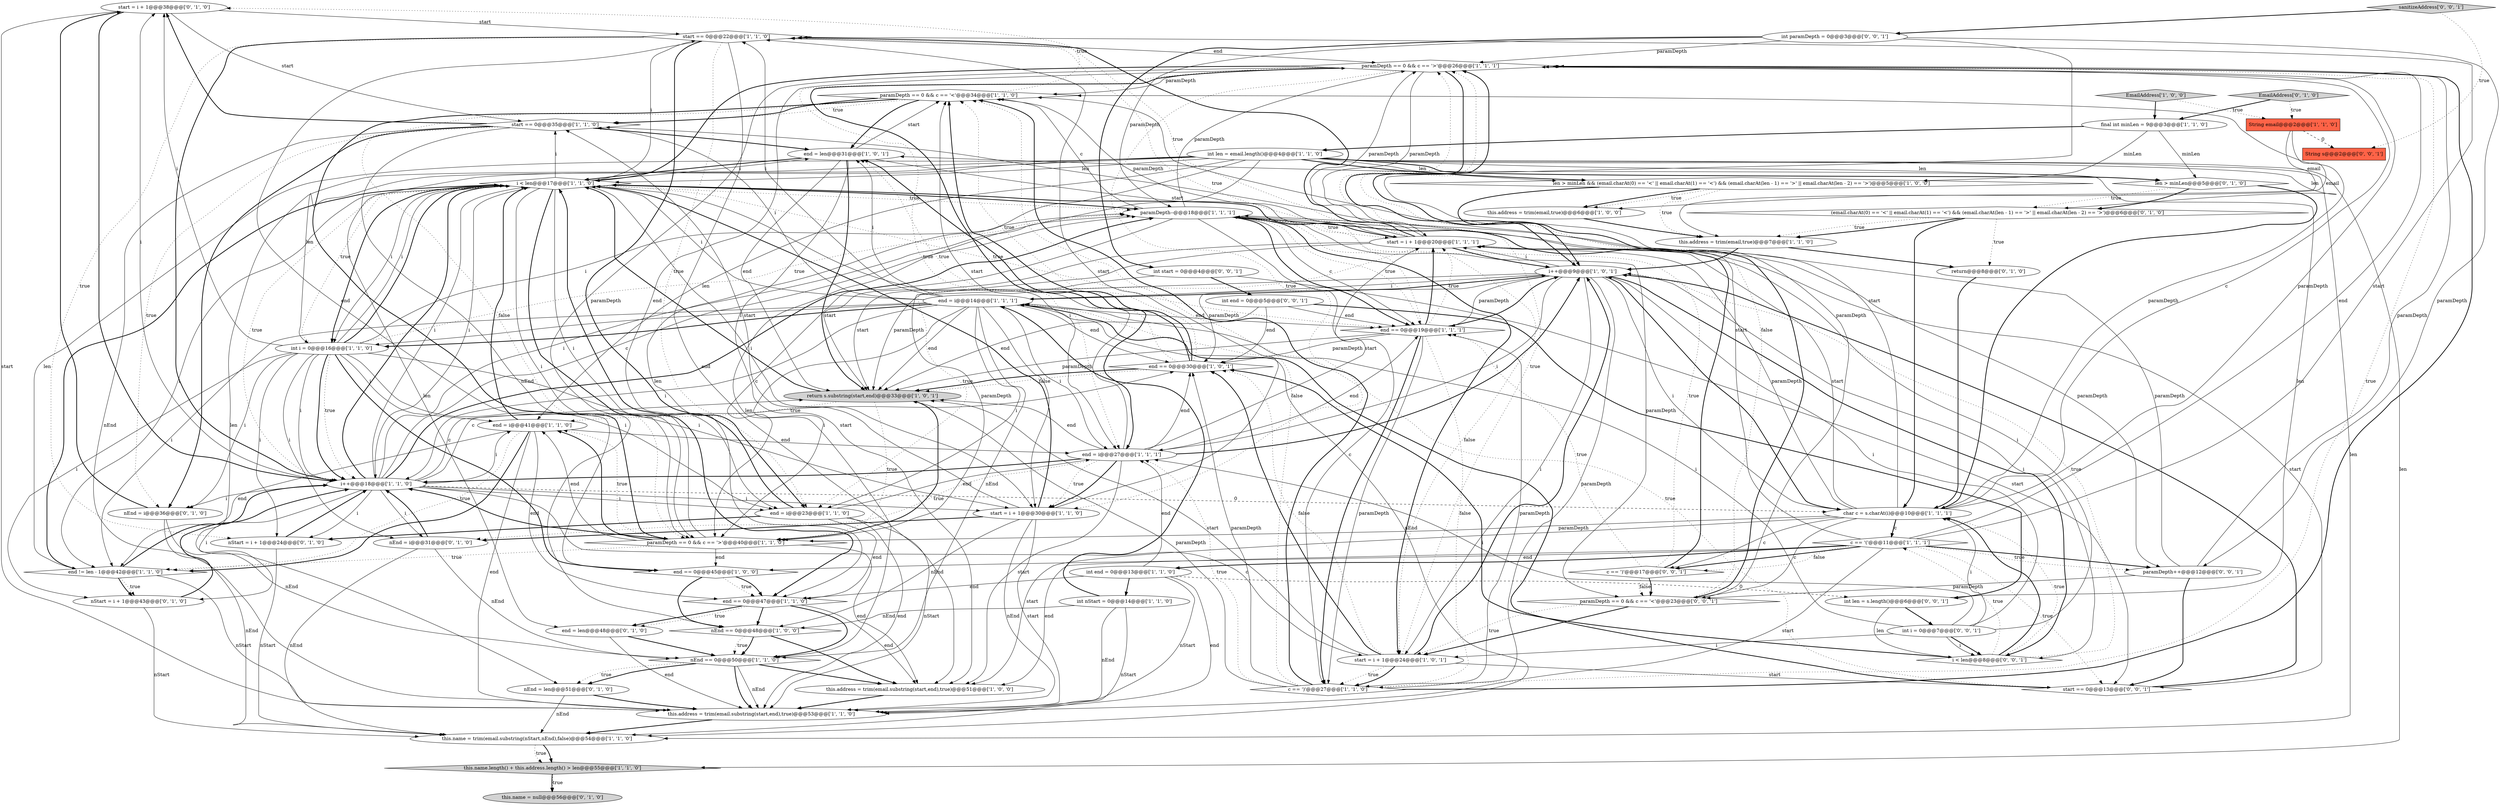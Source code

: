 digraph {
45 [style = filled, label = "start = i + 1@@@38@@@['0', '1', '0']", fillcolor = white, shape = ellipse image = "AAA0AAABBB2BBB"];
34 [style = filled, label = "end = i@@@14@@@['1', '1', '1']", fillcolor = white, shape = ellipse image = "AAA0AAABBB1BBB"];
12 [style = filled, label = "char c = s.charAt(i)@@@10@@@['1', '1', '1']", fillcolor = white, shape = ellipse image = "AAA0AAABBB1BBB"];
10 [style = filled, label = "this.address = trim(email,true)@@@7@@@['1', '1', '0']", fillcolor = white, shape = ellipse image = "AAA0AAABBB1BBB"];
26 [style = filled, label = "paramDepth == 0 && c == '>'@@@26@@@['1', '1', '1']", fillcolor = white, shape = diamond image = "AAA0AAABBB1BBB"];
43 [style = filled, label = "nEnd = len@@@51@@@['0', '1', '0']", fillcolor = white, shape = ellipse image = "AAA0AAABBB2BBB"];
36 [style = filled, label = "paramDepth == 0 && c == '<'@@@34@@@['1', '1', '0']", fillcolor = white, shape = diamond image = "AAA0AAABBB1BBB"];
13 [style = filled, label = "paramDepth--@@@18@@@['1', '1', '1']", fillcolor = white, shape = ellipse image = "AAA0AAABBB1BBB"];
57 [style = filled, label = "sanitizeAddress['0', '0', '1']", fillcolor = lightgray, shape = diamond image = "AAA0AAABBB3BBB"];
14 [style = filled, label = "end == 0@@@19@@@['1', '1', '1']", fillcolor = white, shape = diamond image = "AAA0AAABBB1BBB"];
23 [style = filled, label = "end == 0@@@47@@@['1', '1', '0']", fillcolor = white, shape = diamond image = "AAA0AAABBB1BBB"];
32 [style = filled, label = "start = i + 1@@@30@@@['1', '1', '0']", fillcolor = white, shape = ellipse image = "AAA0AAABBB1BBB"];
35 [style = filled, label = "c == '('@@@11@@@['1', '1', '1']", fillcolor = white, shape = diamond image = "AAA0AAABBB1BBB"];
61 [style = filled, label = "int paramDepth = 0@@@3@@@['0', '0', '1']", fillcolor = white, shape = ellipse image = "AAA0AAABBB3BBB"];
24 [style = filled, label = "end == 0@@@30@@@['1', '0', '1']", fillcolor = white, shape = diamond image = "AAA0AAABBB1BBB"];
64 [style = filled, label = "paramDepth == 0 && c == '<'@@@23@@@['0', '0', '1']", fillcolor = white, shape = diamond image = "AAA0AAABBB3BBB"];
37 [style = filled, label = "start == 0@@@22@@@['1', '1', '0']", fillcolor = white, shape = diamond image = "AAA0AAABBB1BBB"];
21 [style = filled, label = "this.address = trim(email.substring(start,end),true)@@@53@@@['1', '1', '0']", fillcolor = white, shape = ellipse image = "AAA0AAABBB1BBB"];
0 [style = filled, label = "end = i@@@27@@@['1', '1', '1']", fillcolor = white, shape = ellipse image = "AAA0AAABBB1BBB"];
42 [style = filled, label = "len > minLen@@@5@@@['0', '1', '0']", fillcolor = white, shape = diamond image = "AAA0AAABBB2BBB"];
9 [style = filled, label = "this.address = trim(email,true)@@@6@@@['1', '0', '0']", fillcolor = white, shape = ellipse image = "AAA0AAABBB1BBB"];
50 [style = filled, label = "nEnd = i@@@31@@@['0', '1', '0']", fillcolor = white, shape = ellipse image = "AAA0AAABBB2BBB"];
31 [style = filled, label = "final int minLen = 9@@@3@@@['1', '1', '0']", fillcolor = white, shape = ellipse image = "AAA0AAABBB1BBB"];
11 [style = filled, label = "end = i@@@41@@@['1', '1', '0']", fillcolor = white, shape = ellipse image = "AAA0AAABBB1BBB"];
52 [style = filled, label = "(email.charAt(0) == '<' || email.charAt(1) == '<') && (email.charAt(len - 1) == '>' || email.charAt(len - 2) == '>')@@@6@@@['0', '1', '0']", fillcolor = white, shape = diamond image = "AAA1AAABBB2BBB"];
5 [style = filled, label = "end == 0@@@45@@@['1', '0', '0']", fillcolor = white, shape = diamond image = "AAA0AAABBB1BBB"];
41 [style = filled, label = "this.address = trim(email.substring(start,end),true)@@@51@@@['1', '0', '0']", fillcolor = white, shape = ellipse image = "AAA0AAABBB1BBB"];
18 [style = filled, label = "i++@@@18@@@['1', '1', '0']", fillcolor = white, shape = ellipse image = "AAA0AAABBB1BBB"];
46 [style = filled, label = "nStart = i + 1@@@43@@@['0', '1', '0']", fillcolor = white, shape = ellipse image = "AAA0AAABBB2BBB"];
49 [style = filled, label = "EmailAddress['0', '1', '0']", fillcolor = lightgray, shape = diamond image = "AAA0AAABBB2BBB"];
27 [style = filled, label = "end = i@@@23@@@['1', '1', '0']", fillcolor = white, shape = ellipse image = "AAA0AAABBB1BBB"];
17 [style = filled, label = "paramDepth == 0 && c == '>'@@@40@@@['1', '1', '0']", fillcolor = white, shape = diamond image = "AAA0AAABBB1BBB"];
19 [style = filled, label = "start = i + 1@@@24@@@['1', '0', '1']", fillcolor = white, shape = ellipse image = "AAA0AAABBB1BBB"];
33 [style = filled, label = "int len = email.length()@@@4@@@['1', '1', '0']", fillcolor = white, shape = ellipse image = "AAA0AAABBB1BBB"];
56 [style = filled, label = "i < len@@@8@@@['0', '0', '1']", fillcolor = white, shape = diamond image = "AAA0AAABBB3BBB"];
2 [style = filled, label = "return s.substring(start,end)@@@33@@@['1', '0', '1']", fillcolor = lightgray, shape = ellipse image = "AAA0AAABBB1BBB"];
20 [style = filled, label = "end = len@@@31@@@['1', '0', '1']", fillcolor = white, shape = ellipse image = "AAA0AAABBB1BBB"];
39 [style = filled, label = "len > minLen && (email.charAt(0) == '<' || email.charAt(1) == '<') && (email.charAt(len - 1) == '>' || email.charAt(len - 2) == '>')@@@5@@@['1', '0', '0']", fillcolor = white, shape = diamond image = "AAA0AAABBB1BBB"];
7 [style = filled, label = "EmailAddress['1', '0', '0']", fillcolor = lightgray, shape = diamond image = "AAA0AAABBB1BBB"];
8 [style = filled, label = "int i = 0@@@16@@@['1', '1', '0']", fillcolor = white, shape = ellipse image = "AAA0AAABBB1BBB"];
59 [style = filled, label = "String s@@@2@@@['0', '0', '1']", fillcolor = tomato, shape = box image = "AAA0AAABBB3BBB"];
22 [style = filled, label = "this.name.length() + this.address.length() > len@@@55@@@['1', '1', '0']", fillcolor = lightgray, shape = diamond image = "AAA0AAABBB1BBB"];
40 [style = filled, label = "end != len - 1@@@42@@@['1', '1', '0']", fillcolor = white, shape = diamond image = "AAA0AAABBB1BBB"];
3 [style = filled, label = "String email@@@2@@@['1', '1', '0']", fillcolor = tomato, shape = box image = "AAA0AAABBB1BBB"];
54 [style = filled, label = "int i = 0@@@7@@@['0', '0', '1']", fillcolor = white, shape = ellipse image = "AAA0AAABBB3BBB"];
58 [style = filled, label = "c == ')'@@@17@@@['0', '0', '1']", fillcolor = white, shape = diamond image = "AAA0AAABBB3BBB"];
44 [style = filled, label = "return@@@8@@@['0', '1', '0']", fillcolor = white, shape = ellipse image = "AAA0AAABBB2BBB"];
38 [style = filled, label = "int end = 0@@@13@@@['1', '1', '0']", fillcolor = white, shape = ellipse image = "AAA0AAABBB1BBB"];
48 [style = filled, label = "nStart = i + 1@@@24@@@['0', '1', '0']", fillcolor = white, shape = ellipse image = "AAA0AAABBB2BBB"];
51 [style = filled, label = "nEnd = i@@@36@@@['0', '1', '0']", fillcolor = white, shape = ellipse image = "AAA0AAABBB2BBB"];
16 [style = filled, label = "c == ')'@@@27@@@['1', '1', '0']", fillcolor = white, shape = diamond image = "AAA0AAABBB1BBB"];
53 [style = filled, label = "this.name = null@@@56@@@['0', '1', '0']", fillcolor = lightgray, shape = ellipse image = "AAA0AAABBB2BBB"];
62 [style = filled, label = "paramDepth++@@@12@@@['0', '0', '1']", fillcolor = white, shape = ellipse image = "AAA0AAABBB3BBB"];
60 [style = filled, label = "int end = 0@@@5@@@['0', '0', '1']", fillcolor = white, shape = ellipse image = "AAA0AAABBB3BBB"];
15 [style = filled, label = "this.name = trim(email.substring(nStart,nEnd),false)@@@54@@@['1', '1', '0']", fillcolor = white, shape = ellipse image = "AAA0AAABBB1BBB"];
65 [style = filled, label = "int len = s.length()@@@6@@@['0', '0', '1']", fillcolor = white, shape = ellipse image = "AAA0AAABBB3BBB"];
1 [style = filled, label = "start = i + 1@@@20@@@['1', '1', '1']", fillcolor = white, shape = ellipse image = "AAA0AAABBB1BBB"];
55 [style = filled, label = "start == 0@@@13@@@['0', '0', '1']", fillcolor = white, shape = diamond image = "AAA0AAABBB3BBB"];
25 [style = filled, label = "int nStart = 0@@@14@@@['1', '1', '0']", fillcolor = white, shape = ellipse image = "AAA0AAABBB1BBB"];
29 [style = filled, label = "nEnd == 0@@@50@@@['1', '1', '0']", fillcolor = white, shape = diamond image = "AAA0AAABBB1BBB"];
30 [style = filled, label = "i < len@@@17@@@['1', '1', '0']", fillcolor = white, shape = diamond image = "AAA0AAABBB1BBB"];
6 [style = filled, label = "nEnd == 0@@@48@@@['1', '0', '0']", fillcolor = white, shape = diamond image = "AAA0AAABBB1BBB"];
63 [style = filled, label = "int start = 0@@@4@@@['0', '0', '1']", fillcolor = white, shape = ellipse image = "AAA0AAABBB3BBB"];
4 [style = filled, label = "start == 0@@@35@@@['1', '1', '0']", fillcolor = white, shape = diamond image = "AAA0AAABBB1BBB"];
28 [style = filled, label = "i++@@@9@@@['1', '0', '1']", fillcolor = white, shape = ellipse image = "AAA0AAABBB1BBB"];
47 [style = filled, label = "end = len@@@48@@@['0', '1', '0']", fillcolor = white, shape = ellipse image = "AAA0AAABBB2BBB"];
1->26 [style = solid, label="paramDepth"];
4->6 [style = solid, label="nEnd"];
8->11 [style = solid, label="i"];
12->64 [style = solid, label="c"];
8->30 [style = solid, label="i"];
30->13 [style = dotted, label="true"];
19->28 [style = bold, label=""];
31->42 [style = solid, label="minLen"];
36->20 [style = bold, label=""];
35->5 [style = solid, label="end"];
28->0 [style = solid, label="i"];
30->13 [style = bold, label=""];
10->28 [style = bold, label=""];
65->54 [style = bold, label=""];
20->1 [style = solid, label="start"];
28->24 [style = solid, label="paramDepth"];
63->55 [style = solid, label="start"];
16->14 [style = solid, label="paramDepth"];
20->36 [style = solid, label="start"];
23->47 [style = bold, label=""];
31->33 [style = bold, label=""];
27->21 [style = solid, label="nStart"];
46->15 [style = solid, label="nStart"];
23->29 [style = bold, label=""];
29->21 [style = bold, label=""];
38->25 [style = bold, label=""];
61->26 [style = solid, label="paramDepth"];
49->3 [style = dotted, label="true"];
30->40 [style = solid, label="i"];
1->17 [style = solid, label="paramDepth"];
18->51 [style = solid, label="i"];
26->0 [style = dotted, label="true"];
25->34 [style = bold, label=""];
50->15 [style = solid, label="nEnd"];
30->18 [style = dotted, label="true"];
56->28 [style = dotted, label="true"];
42->52 [style = bold, label=""];
27->23 [style = solid, label="end"];
33->52 [style = solid, label="len"];
1->36 [style = solid, label="paramDepth"];
56->35 [style = dotted, label="true"];
16->26 [style = dotted, label="true"];
28->19 [style = solid, label="i"];
18->12 [style = dashed, label="0"];
60->14 [style = solid, label="end"];
64->19 [style = dotted, label="true"];
19->24 [style = dotted, label="false"];
11->40 [style = solid, label="end"];
38->65 [style = dashed, label="0"];
61->64 [style = solid, label="paramDepth"];
18->45 [style = solid, label="i"];
50->29 [style = solid, label="nEnd"];
25->6 [style = solid, label="nEnd"];
34->32 [style = solid, label="i"];
37->41 [style = solid, label="end"];
35->4 [style = solid, label="start"];
10->44 [style = bold, label=""];
33->29 [style = solid, label="len"];
12->35 [style = solid, label="c"];
28->56 [style = solid, label="i"];
0->32 [style = dotted, label="true"];
12->41 [style = solid, label="start"];
33->22 [style = solid, label="len"];
36->45 [style = dotted, label="true"];
7->3 [style = dotted, label="true"];
47->21 [style = solid, label="end"];
28->12 [style = solid, label="i"];
2->11 [style = dotted, label="true"];
2->17 [style = dotted, label="true"];
8->48 [style = solid, label="i"];
30->17 [style = solid, label="i"];
60->65 [style = bold, label=""];
56->12 [style = bold, label=""];
55->34 [style = dotted, label="true"];
17->41 [style = solid, label="end"];
37->27 [style = bold, label=""];
18->32 [style = solid, label="i"];
65->20 [style = solid, label="len"];
29->43 [style = dotted, label="true"];
61->13 [style = solid, label="paramDepth"];
18->13 [style = solid, label="i"];
54->19 [style = solid, label="i"];
30->18 [style = solid, label="i"];
12->1 [style = solid, label="start"];
32->30 [style = bold, label=""];
18->48 [style = solid, label="i"];
34->27 [style = solid, label="i"];
26->17 [style = solid, label="paramDepth"];
8->18 [style = solid, label="i"];
26->30 [style = bold, label=""];
34->37 [style = solid, label="i"];
63->60 [style = bold, label=""];
26->0 [style = bold, label=""];
23->47 [style = dotted, label="true"];
37->5 [style = solid, label="end"];
54->34 [style = solid, label="i"];
1->27 [style = dotted, label="true"];
60->24 [style = solid, label="end"];
0->36 [style = solid, label="start"];
36->4 [style = dotted, label="true"];
45->21 [style = solid, label="start"];
30->14 [style = dotted, label="true"];
8->50 [style = solid, label="i"];
52->44 [style = dotted, label="true"];
11->0 [style = solid, label="end"];
20->30 [style = bold, label=""];
17->11 [style = solid, label="end"];
32->21 [style = solid, label="start"];
28->56 [style = bold, label=""];
35->26 [style = solid, label="end"];
30->32 [style = solid, label="i"];
41->21 [style = bold, label=""];
45->37 [style = solid, label="start"];
8->27 [style = solid, label="i"];
13->19 [style = dotted, label="false"];
56->12 [style = dotted, label="true"];
35->55 [style = dotted, label="true"];
64->26 [style = dotted, label="false"];
5->6 [style = bold, label=""];
6->29 [style = dotted, label="true"];
57->61 [style = bold, label=""];
36->4 [style = bold, label=""];
30->8 [style = solid, label="i"];
34->30 [style = solid, label="i"];
24->20 [style = dotted, label="true"];
37->18 [style = bold, label=""];
34->20 [style = solid, label="i"];
12->1 [style = solid, label="paramDepth"];
30->4 [style = solid, label="i"];
58->64 [style = dotted, label="false"];
11->30 [style = bold, label=""];
8->18 [style = bold, label=""];
55->28 [style = bold, label=""];
17->11 [style = bold, label=""];
37->27 [style = dotted, label="true"];
38->21 [style = solid, label="nStart"];
37->26 [style = solid, label="end"];
3->10 [style = solid, label="email"];
20->2 [style = solid, label="end"];
18->30 [style = bold, label=""];
33->40 [style = solid, label="len"];
14->16 [style = bold, label=""];
13->19 [style = bold, label=""];
21->15 [style = bold, label=""];
0->24 [style = solid, label="end"];
30->27 [style = solid, label="i"];
51->45 [style = bold, label=""];
32->37 [style = solid, label="start"];
17->26 [style = solid, label="end"];
29->21 [style = solid, label="nEnd"];
4->21 [style = solid, label="nEnd"];
18->13 [style = solid, label="c"];
54->1 [style = solid, label="i"];
19->16 [style = dotted, label="true"];
3->59 [style = dashed, label="0"];
8->32 [style = solid, label="i"];
26->28 [style = bold, label=""];
34->15 [style = solid, label="nEnd"];
45->18 [style = bold, label=""];
26->32 [style = dotted, label="true"];
35->21 [style = solid, label="start"];
43->15 [style = solid, label="nEnd"];
56->24 [style = bold, label=""];
13->26 [style = solid, label="paramDepth"];
27->48 [style = bold, label=""];
28->12 [style = bold, label=""];
39->28 [style = bold, label=""];
12->36 [style = solid, label="paramDepth"];
0->41 [style = solid, label="start"];
24->36 [style = bold, label=""];
54->0 [style = solid, label="i"];
40->46 [style = dotted, label="true"];
64->19 [style = bold, label=""];
62->26 [style = solid, label="paramDepth"];
19->55 [style = solid, label="start"];
33->39 [style = bold, label=""];
54->28 [style = solid, label="i"];
33->47 [style = solid, label="len"];
33->30 [style = solid, label="len"];
34->18 [style = solid, label="i"];
34->8 [style = bold, label=""];
0->28 [style = bold, label=""];
22->53 [style = bold, label=""];
13->14 [style = bold, label=""];
34->14 [style = solid, label="end"];
5->23 [style = dotted, label="true"];
12->17 [style = solid, label="paramDepth"];
55->34 [style = bold, label=""];
47->29 [style = bold, label=""];
33->42 [style = bold, label=""];
17->18 [style = bold, label=""];
18->24 [style = solid, label="c"];
13->1 [style = dotted, label="true"];
14->2 [style = solid, label="paramDepth"];
18->13 [style = bold, label=""];
54->56 [style = bold, label=""];
15->22 [style = bold, label=""];
20->41 [style = solid, label="start"];
26->1 [style = solid, label="paramDepth"];
4->45 [style = bold, label=""];
12->58 [style = solid, label="c"];
14->28 [style = bold, label=""];
4->51 [style = dotted, label="true"];
63->2 [style = solid, label="start"];
37->48 [style = dotted, label="true"];
24->2 [style = dotted, label="false"];
18->19 [style = solid, label="c"];
35->41 [style = solid, label="end"];
16->0 [style = dotted, label="true"];
34->0 [style = solid, label="i"];
16->24 [style = solid, label="paramDepth"];
38->23 [style = solid, label="end"];
12->35 [style = bold, label=""];
27->30 [style = bold, label=""];
13->64 [style = solid, label="paramDepth"];
28->2 [style = solid, label="paramDepth"];
18->2 [style = solid, label="c"];
1->55 [style = solid, label="start"];
33->15 [style = solid, label="len"];
36->17 [style = bold, label=""];
34->40 [style = solid, label="i"];
8->13 [style = dotted, label="true"];
62->55 [style = bold, label=""];
34->28 [style = bold, label=""];
58->13 [style = bold, label=""];
11->23 [style = solid, label="end"];
13->14 [style = solid, label="c"];
18->50 [style = solid, label="i"];
48->15 [style = solid, label="nStart"];
34->29 [style = solid, label="nEnd"];
1->2 [style = solid, label="start"];
57->59 [style = dotted, label="true"];
54->56 [style = solid, label="i"];
30->0 [style = solid, label="i"];
34->4 [style = solid, label="i"];
30->23 [style = bold, label=""];
1->37 [style = dotted, label="true"];
38->0 [style = solid, label="end"];
32->6 [style = solid, label="nEnd"];
13->14 [style = dotted, label="true"];
35->62 [style = dotted, label="true"];
27->0 [style = solid, label="end"];
54->12 [style = solid, label="i"];
28->1 [style = solid, label="i"];
42->52 [style = dotted, label="true"];
1->28 [style = bold, label=""];
36->17 [style = dotted, label="false"];
40->18 [style = bold, label=""];
18->46 [style = solid, label="i"];
19->16 [style = bold, label=""];
24->36 [style = dotted, label="true"];
40->46 [style = bold, label=""];
23->6 [style = bold, label=""];
8->51 [style = solid, label="i"];
7->31 [style = bold, label=""];
50->18 [style = bold, label=""];
15->22 [style = dotted, label="true"];
52->10 [style = dotted, label="true"];
19->26 [style = dotted, label="true"];
17->5 [style = solid, label="end"];
27->21 [style = solid, label="end"];
61->63 [style = bold, label=""];
58->64 [style = bold, label=""];
64->26 [style = bold, label=""];
16->26 [style = bold, label=""];
0->32 [style = bold, label=""];
65->56 [style = solid, label="len"];
35->37 [style = solid, label="start"];
0->14 [style = solid, label="end"];
14->1 [style = bold, label=""];
29->43 [style = bold, label=""];
14->16 [style = solid, label="paramDepth"];
8->45 [style = solid, label="i"];
34->17 [style = solid, label="i"];
8->46 [style = solid, label="i"];
35->38 [style = bold, label=""];
2->30 [style = bold, label=""];
25->15 [style = solid, label="nStart"];
33->42 [style = solid, label="len"];
33->39 [style = solid, label="len"];
33->23 [style = solid, label="len"];
58->13 [style = dotted, label="true"];
32->50 [style = bold, label=""];
0->1 [style = solid, label="start"];
16->36 [style = dotted, label="false"];
38->21 [style = solid, label="end"];
31->39 [style = solid, label="minLen"];
58->14 [style = dotted, label="true"];
8->13 [style = solid, label="i"];
11->40 [style = dotted, label="true"];
16->2 [style = solid, label="paramDepth"];
12->36 [style = solid, label="start"];
60->2 [style = solid, label="end"];
13->62 [style = solid, label="paramDepth"];
1->37 [style = bold, label=""];
2->17 [style = bold, label=""];
22->53 [style = dotted, label="true"];
45->4 [style = solid, label="start"];
42->12 [style = bold, label=""];
13->16 [style = solid, label="c"];
23->41 [style = solid, label="end"];
1->30 [style = bold, label=""];
30->20 [style = solid, label="i"];
32->21 [style = solid, label="nEnd"];
13->36 [style = solid, label="c"];
18->11 [style = solid, label="i"];
32->4 [style = solid, label="start"];
51->29 [style = solid, label="nEnd"];
49->31 [style = bold, label=""];
20->2 [style = bold, label=""];
0->50 [style = dotted, label="true"];
40->21 [style = solid, label="nStart"];
19->2 [style = solid, label="start"];
40->30 [style = bold, label=""];
30->37 [style = solid, label="i"];
8->5 [style = bold, label=""];
17->40 [style = dotted, label="true"];
24->2 [style = bold, label=""];
26->36 [style = solid, label="paramDepth"];
35->58 [style = bold, label=""];
48->18 [style = bold, label=""];
12->26 [style = solid, label="c"];
6->29 [style = bold, label=""];
33->43 [style = solid, label="len"];
34->8 [style = solid, label="i"];
17->11 [style = dotted, label="true"];
14->37 [style = dotted, label="true"];
62->13 [style = solid, label="paramDepth"];
28->34 [style = solid, label="i"];
8->30 [style = bold, label=""];
33->11 [style = solid, label="len"];
52->12 [style = bold, label=""];
6->41 [style = bold, label=""];
9->10 [style = bold, label=""];
35->58 [style = dotted, label="false"];
51->15 [style = solid, label="nEnd"];
14->1 [style = dotted, label="true"];
24->20 [style = bold, label=""];
11->40 [style = bold, label=""];
62->64 [style = solid, label="paramDepth"];
29->41 [style = bold, label=""];
0->2 [style = solid, label="end"];
19->24 [style = bold, label=""];
12->26 [style = solid, label="paramDepth"];
11->21 [style = solid, label="end"];
35->62 [style = bold, label=""];
39->9 [style = bold, label=""];
18->30 [style = solid, label="i"];
28->14 [style = solid, label="paramDepth"];
46->18 [style = bold, label=""];
34->24 [style = solid, label="end"];
4->51 [style = bold, label=""];
8->18 [style = dotted, label="true"];
39->9 [style = dotted, label="true"];
33->8 [style = solid, label="len"];
34->2 [style = solid, label="end"];
3->9 [style = solid, label="email"];
44->12 [style = bold, label=""];
8->30 [style = dotted, label="true"];
16->36 [style = bold, label=""];
18->27 [style = solid, label="i"];
4->20 [style = bold, label=""];
14->24 [style = solid, label="paramDepth"];
43->21 [style = bold, label=""];
28->16 [style = solid, label="paramDepth"];
61->62 [style = solid, label="paramDepth"];
5->23 [style = bold, label=""];
13->17 [style = solid, label="c"];
39->10 [style = dotted, label="true"];
25->21 [style = solid, label="nEnd"];
30->8 [style = bold, label=""];
14->16 [style = dotted, label="false"];
0->18 [style = bold, label=""];
52->10 [style = bold, label=""];
}
